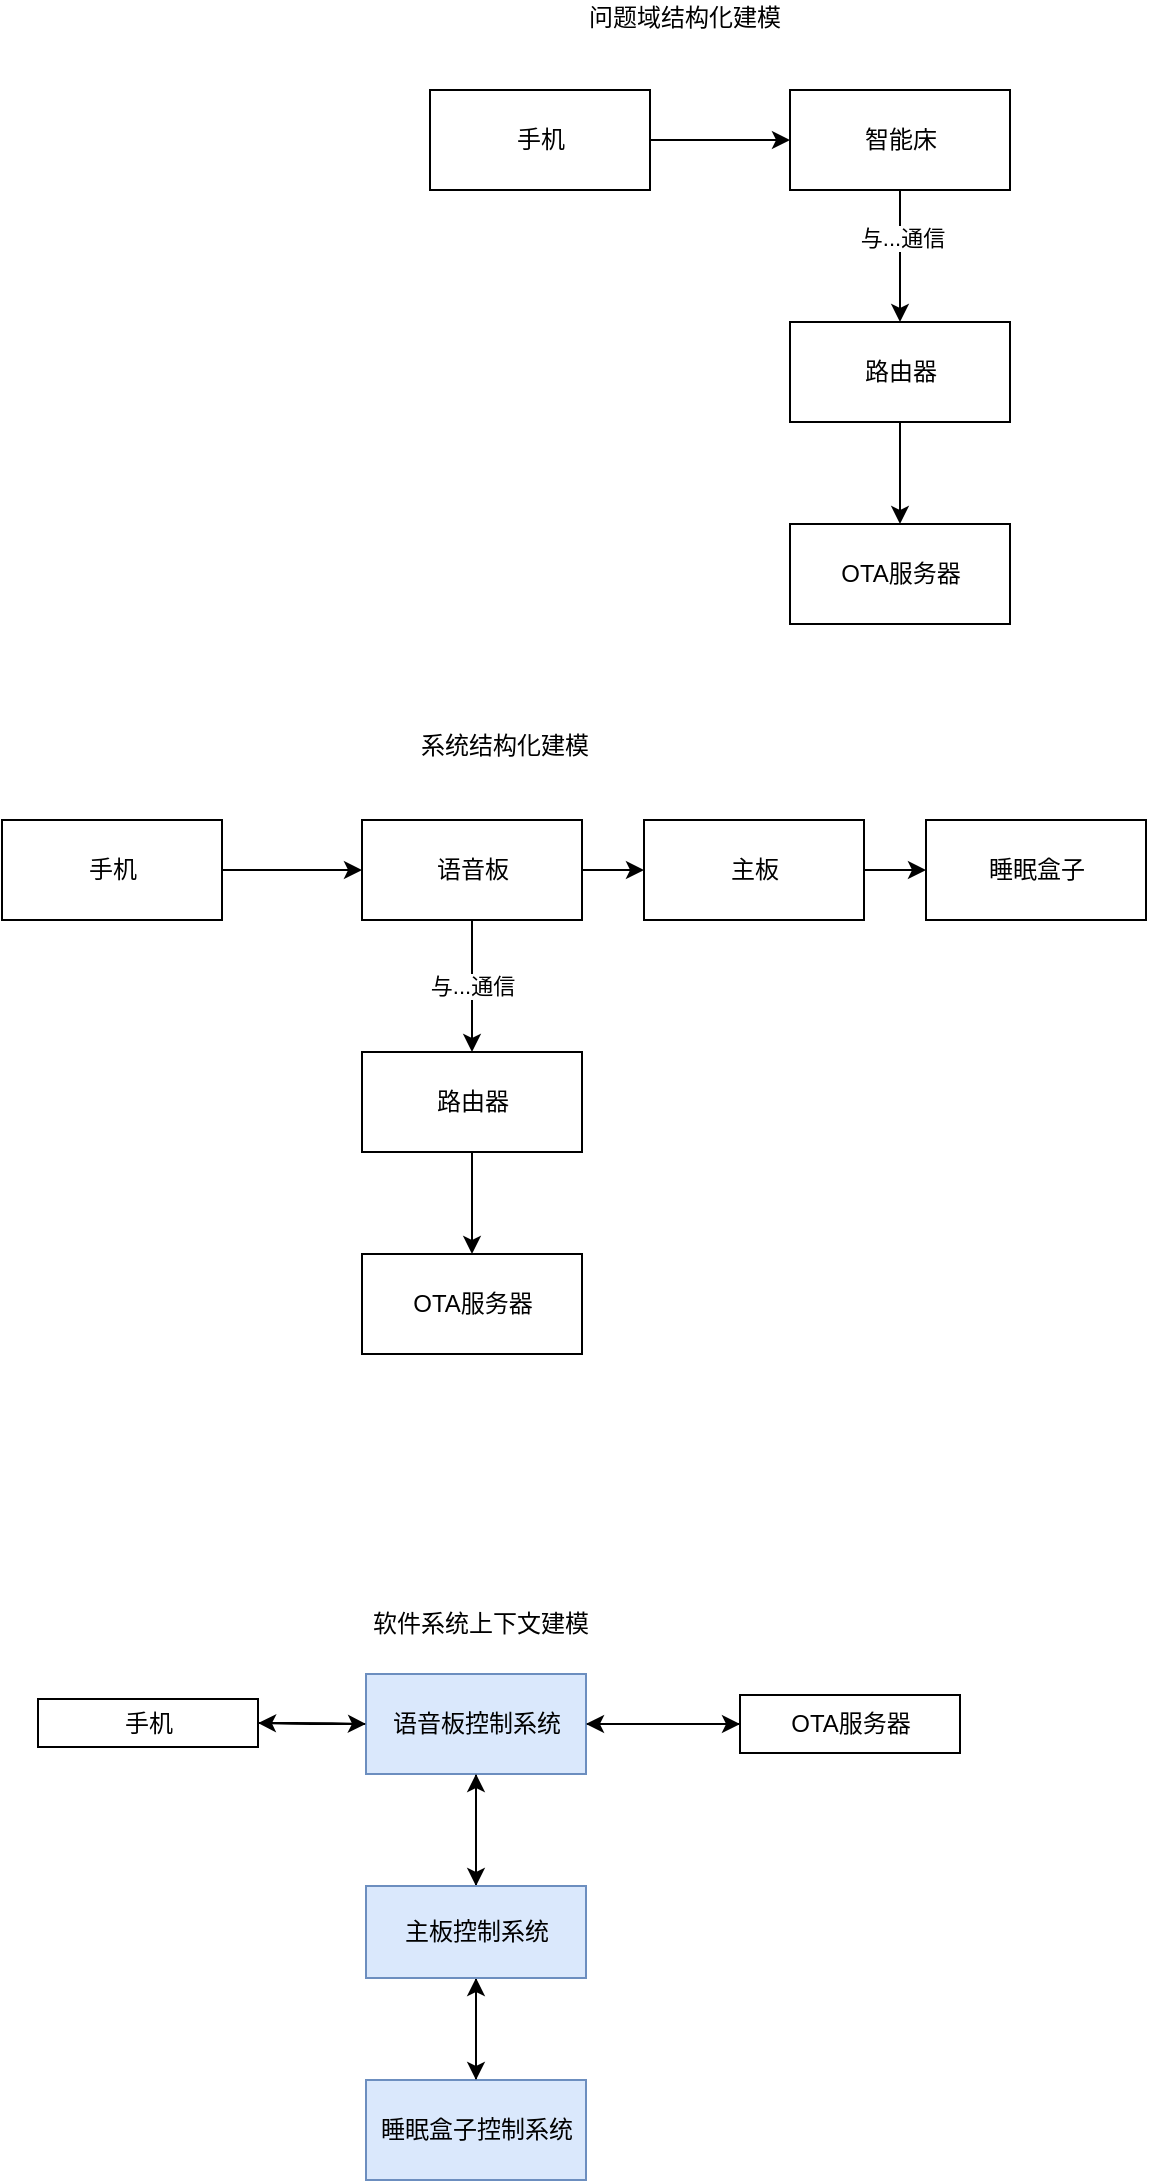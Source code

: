 <mxfile version="17.4.0" type="github">
  <diagram id="n7DuEQMFLMZEM_3gO0Fe" name="Page-1">
    <mxGraphModel dx="1662" dy="454" grid="0" gridSize="10" guides="1" tooltips="1" connect="1" arrows="1" fold="1" page="1" pageScale="1" pageWidth="827" pageHeight="1169" math="0" shadow="0">
      <root>
        <mxCell id="0" />
        <mxCell id="1" parent="0" />
        <mxCell id="TMJ--TbqOV-L6r4FokhD-8" style="edgeStyle=orthogonalEdgeStyle;rounded=0;orthogonalLoop=1;jettySize=auto;html=1;entryX=0.5;entryY=0;entryDx=0;entryDy=0;" edge="1" parent="1" source="TMJ--TbqOV-L6r4FokhD-1" target="TMJ--TbqOV-L6r4FokhD-3">
          <mxGeometry relative="1" as="geometry" />
        </mxCell>
        <mxCell id="TMJ--TbqOV-L6r4FokhD-10" value="与...通信" style="edgeLabel;html=1;align=center;verticalAlign=middle;resizable=0;points=[];" vertex="1" connectable="0" parent="TMJ--TbqOV-L6r4FokhD-8">
          <mxGeometry x="-0.274" y="1" relative="1" as="geometry">
            <mxPoint as="offset" />
          </mxGeometry>
        </mxCell>
        <mxCell id="TMJ--TbqOV-L6r4FokhD-1" value="智能床" style="html=1;" vertex="1" parent="1">
          <mxGeometry x="233" y="171" width="110" height="50" as="geometry" />
        </mxCell>
        <mxCell id="TMJ--TbqOV-L6r4FokhD-2" value="OTA服务器" style="html=1;" vertex="1" parent="1">
          <mxGeometry x="233" y="388" width="110" height="50" as="geometry" />
        </mxCell>
        <mxCell id="TMJ--TbqOV-L6r4FokhD-9" style="edgeStyle=orthogonalEdgeStyle;rounded=0;orthogonalLoop=1;jettySize=auto;html=1;entryX=0.5;entryY=0;entryDx=0;entryDy=0;" edge="1" parent="1" source="TMJ--TbqOV-L6r4FokhD-3" target="TMJ--TbqOV-L6r4FokhD-2">
          <mxGeometry relative="1" as="geometry" />
        </mxCell>
        <mxCell id="TMJ--TbqOV-L6r4FokhD-3" value="路由器" style="html=1;" vertex="1" parent="1">
          <mxGeometry x="233" y="287" width="110" height="50" as="geometry" />
        </mxCell>
        <mxCell id="TMJ--TbqOV-L6r4FokhD-7" style="edgeStyle=orthogonalEdgeStyle;rounded=0;orthogonalLoop=1;jettySize=auto;html=1;entryX=0;entryY=0.5;entryDx=0;entryDy=0;" edge="1" parent="1" source="TMJ--TbqOV-L6r4FokhD-4" target="TMJ--TbqOV-L6r4FokhD-1">
          <mxGeometry relative="1" as="geometry" />
        </mxCell>
        <mxCell id="TMJ--TbqOV-L6r4FokhD-4" value="手机" style="html=1;" vertex="1" parent="1">
          <mxGeometry x="53" y="171" width="110" height="50" as="geometry" />
        </mxCell>
        <mxCell id="TMJ--TbqOV-L6r4FokhD-13" value="问题域结构化建模" style="text;html=1;align=center;verticalAlign=middle;resizable=0;points=[];autosize=1;strokeColor=none;fillColor=none;" vertex="1" parent="1">
          <mxGeometry x="127" y="126" width="106" height="18" as="geometry" />
        </mxCell>
        <mxCell id="TMJ--TbqOV-L6r4FokhD-14" style="edgeStyle=orthogonalEdgeStyle;rounded=0;orthogonalLoop=1;jettySize=auto;html=1;entryX=0.5;entryY=0;entryDx=0;entryDy=0;" edge="1" parent="1" source="TMJ--TbqOV-L6r4FokhD-16" target="TMJ--TbqOV-L6r4FokhD-19">
          <mxGeometry relative="1" as="geometry" />
        </mxCell>
        <mxCell id="TMJ--TbqOV-L6r4FokhD-15" value="与...通信" style="edgeLabel;html=1;align=center;verticalAlign=middle;resizable=0;points=[];" vertex="1" connectable="0" parent="TMJ--TbqOV-L6r4FokhD-14">
          <mxGeometry x="-0.274" y="1" relative="1" as="geometry">
            <mxPoint x="-1" y="9" as="offset" />
          </mxGeometry>
        </mxCell>
        <mxCell id="TMJ--TbqOV-L6r4FokhD-27" style="edgeStyle=orthogonalEdgeStyle;rounded=1;orthogonalLoop=1;jettySize=auto;html=1;" edge="1" parent="1" source="TMJ--TbqOV-L6r4FokhD-16" target="TMJ--TbqOV-L6r4FokhD-23">
          <mxGeometry relative="1" as="geometry" />
        </mxCell>
        <mxCell id="TMJ--TbqOV-L6r4FokhD-16" value="语音板" style="html=1;" vertex="1" parent="1">
          <mxGeometry x="19" y="536" width="110" height="50" as="geometry" />
        </mxCell>
        <mxCell id="TMJ--TbqOV-L6r4FokhD-17" value="OTA服务器" style="html=1;" vertex="1" parent="1">
          <mxGeometry x="19" y="753" width="110" height="50" as="geometry" />
        </mxCell>
        <mxCell id="TMJ--TbqOV-L6r4FokhD-18" style="edgeStyle=orthogonalEdgeStyle;rounded=0;orthogonalLoop=1;jettySize=auto;html=1;entryX=0.5;entryY=0;entryDx=0;entryDy=0;" edge="1" parent="1" source="TMJ--TbqOV-L6r4FokhD-19" target="TMJ--TbqOV-L6r4FokhD-17">
          <mxGeometry relative="1" as="geometry" />
        </mxCell>
        <mxCell id="TMJ--TbqOV-L6r4FokhD-19" value="路由器" style="html=1;" vertex="1" parent="1">
          <mxGeometry x="19" y="652" width="110" height="50" as="geometry" />
        </mxCell>
        <mxCell id="TMJ--TbqOV-L6r4FokhD-20" style="edgeStyle=orthogonalEdgeStyle;rounded=0;orthogonalLoop=1;jettySize=auto;html=1;entryX=0;entryY=0.5;entryDx=0;entryDy=0;" edge="1" parent="1" source="TMJ--TbqOV-L6r4FokhD-21" target="TMJ--TbqOV-L6r4FokhD-16">
          <mxGeometry relative="1" as="geometry" />
        </mxCell>
        <mxCell id="TMJ--TbqOV-L6r4FokhD-21" value="手机" style="html=1;" vertex="1" parent="1">
          <mxGeometry x="-161" y="536" width="110" height="50" as="geometry" />
        </mxCell>
        <mxCell id="TMJ--TbqOV-L6r4FokhD-22" value="系统结构化建模" style="text;html=1;align=center;verticalAlign=middle;resizable=0;points=[];autosize=1;strokeColor=none;fillColor=none;" vertex="1" parent="1">
          <mxGeometry x="43" y="490" width="94" height="18" as="geometry" />
        </mxCell>
        <mxCell id="TMJ--TbqOV-L6r4FokhD-28" style="edgeStyle=orthogonalEdgeStyle;rounded=1;orthogonalLoop=1;jettySize=auto;html=1;" edge="1" parent="1" source="TMJ--TbqOV-L6r4FokhD-23" target="TMJ--TbqOV-L6r4FokhD-24">
          <mxGeometry relative="1" as="geometry" />
        </mxCell>
        <mxCell id="TMJ--TbqOV-L6r4FokhD-23" value="主板" style="html=1;" vertex="1" parent="1">
          <mxGeometry x="160" y="536" width="110" height="50" as="geometry" />
        </mxCell>
        <mxCell id="TMJ--TbqOV-L6r4FokhD-24" value="睡眠盒子" style="html=1;" vertex="1" parent="1">
          <mxGeometry x="301" y="536" width="110" height="50" as="geometry" />
        </mxCell>
        <mxCell id="TMJ--TbqOV-L6r4FokhD-85" style="edgeStyle=orthogonalEdgeStyle;rounded=1;orthogonalLoop=1;jettySize=auto;html=1;entryX=0;entryY=0.5;entryDx=0;entryDy=0;" edge="1" parent="1" source="TMJ--TbqOV-L6r4FokhD-56" target="TMJ--TbqOV-L6r4FokhD-64">
          <mxGeometry relative="1" as="geometry" />
        </mxCell>
        <mxCell id="TMJ--TbqOV-L6r4FokhD-86" style="edgeStyle=orthogonalEdgeStyle;rounded=1;orthogonalLoop=1;jettySize=auto;html=1;" edge="1" parent="1" source="TMJ--TbqOV-L6r4FokhD-56" target="TMJ--TbqOV-L6r4FokhD-59">
          <mxGeometry relative="1" as="geometry" />
        </mxCell>
        <mxCell id="TMJ--TbqOV-L6r4FokhD-90" style="edgeStyle=orthogonalEdgeStyle;rounded=1;orthogonalLoop=1;jettySize=auto;html=1;entryX=1;entryY=0.5;entryDx=0;entryDy=0;" edge="1" parent="1" source="TMJ--TbqOV-L6r4FokhD-56" target="TMJ--TbqOV-L6r4FokhD-66">
          <mxGeometry relative="1" as="geometry" />
        </mxCell>
        <mxCell id="TMJ--TbqOV-L6r4FokhD-56" value="语音板控制系统" style="html=1;fillColor=#dae8fc;strokeColor=#6c8ebf;" vertex="1" parent="1">
          <mxGeometry x="21" y="963" width="110" height="50" as="geometry" />
        </mxCell>
        <mxCell id="TMJ--TbqOV-L6r4FokhD-89" style="edgeStyle=orthogonalEdgeStyle;rounded=1;orthogonalLoop=1;jettySize=auto;html=1;entryX=0.5;entryY=1;entryDx=0;entryDy=0;" edge="1" parent="1" source="TMJ--TbqOV-L6r4FokhD-57" target="TMJ--TbqOV-L6r4FokhD-59">
          <mxGeometry relative="1" as="geometry" />
        </mxCell>
        <mxCell id="TMJ--TbqOV-L6r4FokhD-57" value="睡眠盒子控制系统" style="html=1;fillColor=#dae8fc;strokeColor=#6c8ebf;" vertex="1" parent="1">
          <mxGeometry x="21" y="1166" width="110" height="50" as="geometry" />
        </mxCell>
        <mxCell id="TMJ--TbqOV-L6r4FokhD-87" style="edgeStyle=orthogonalEdgeStyle;rounded=1;orthogonalLoop=1;jettySize=auto;html=1;entryX=0.5;entryY=1;entryDx=0;entryDy=0;" edge="1" parent="1" source="TMJ--TbqOV-L6r4FokhD-59" target="TMJ--TbqOV-L6r4FokhD-56">
          <mxGeometry relative="1" as="geometry" />
        </mxCell>
        <mxCell id="TMJ--TbqOV-L6r4FokhD-88" style="edgeStyle=orthogonalEdgeStyle;rounded=1;orthogonalLoop=1;jettySize=auto;html=1;" edge="1" parent="1" source="TMJ--TbqOV-L6r4FokhD-59" target="TMJ--TbqOV-L6r4FokhD-57">
          <mxGeometry relative="1" as="geometry" />
        </mxCell>
        <mxCell id="TMJ--TbqOV-L6r4FokhD-59" value="主板控制系统" style="html=1;fillColor=#dae8fc;strokeColor=#6c8ebf;" vertex="1" parent="1">
          <mxGeometry x="21" y="1069" width="110" height="46" as="geometry" />
        </mxCell>
        <mxCell id="TMJ--TbqOV-L6r4FokhD-91" style="edgeStyle=orthogonalEdgeStyle;rounded=1;orthogonalLoop=1;jettySize=auto;html=1;entryX=1;entryY=0.5;entryDx=0;entryDy=0;" edge="1" parent="1" source="TMJ--TbqOV-L6r4FokhD-64" target="TMJ--TbqOV-L6r4FokhD-56">
          <mxGeometry relative="1" as="geometry" />
        </mxCell>
        <mxCell id="TMJ--TbqOV-L6r4FokhD-64" value="OTA服务器" style="html=1;" vertex="1" parent="1">
          <mxGeometry x="208" y="973.5" width="110" height="29" as="geometry" />
        </mxCell>
        <mxCell id="TMJ--TbqOV-L6r4FokhD-67" style="edgeStyle=orthogonalEdgeStyle;rounded=1;orthogonalLoop=1;jettySize=auto;html=1;entryX=0;entryY=0.5;entryDx=0;entryDy=0;" edge="1" parent="1" source="TMJ--TbqOV-L6r4FokhD-66" target="TMJ--TbqOV-L6r4FokhD-56">
          <mxGeometry relative="1" as="geometry">
            <mxPoint x="-127" y="988.0" as="targetPoint" />
          </mxGeometry>
        </mxCell>
        <mxCell id="TMJ--TbqOV-L6r4FokhD-66" value="手机" style="html=1;" vertex="1" parent="1">
          <mxGeometry x="-143" y="975.5" width="110" height="24" as="geometry" />
        </mxCell>
        <mxCell id="TMJ--TbqOV-L6r4FokhD-84" value="软件系统上下文建模" style="text;html=1;align=center;verticalAlign=middle;resizable=0;points=[];autosize=1;strokeColor=none;fillColor=none;" vertex="1" parent="1">
          <mxGeometry x="19" y="929" width="118" height="18" as="geometry" />
        </mxCell>
      </root>
    </mxGraphModel>
  </diagram>
</mxfile>
